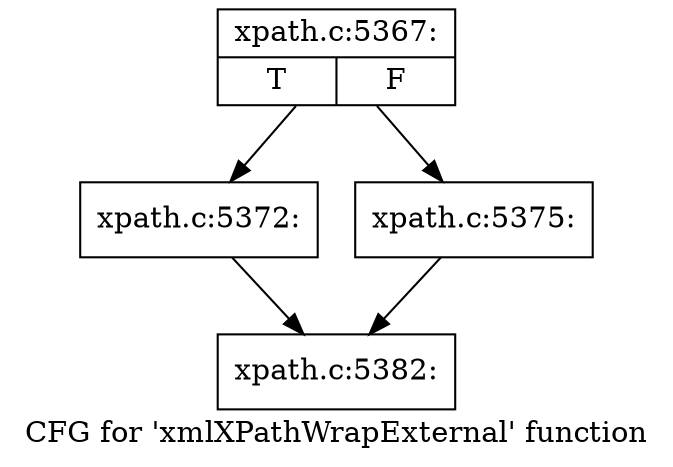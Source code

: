 digraph "CFG for 'xmlXPathWrapExternal' function" {
	label="CFG for 'xmlXPathWrapExternal' function";

	Node0x48af370 [shape=record,label="{xpath.c:5367:|{<s0>T|<s1>F}}"];
	Node0x48af370 -> Node0x48afa60;
	Node0x48af370 -> Node0x48afab0;
	Node0x48afa60 [shape=record,label="{xpath.c:5372:}"];
	Node0x48afa60 -> Node0x48afb90;
	Node0x48afab0 [shape=record,label="{xpath.c:5375:}"];
	Node0x48afab0 -> Node0x48afb90;
	Node0x48afb90 [shape=record,label="{xpath.c:5382:}"];
}
